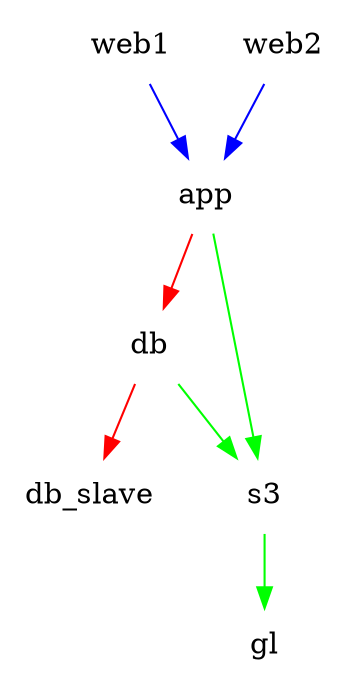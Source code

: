 
digraph G {
    web1 [shape=none, image="./AWS-Arch-Icon-Sets_Feb-18/Compute/Compute_AmazonEC2_instance.png"];
    web2 [shape=none, image="./AWS-Arch-Icon-Sets_Feb-18/Compute/Compute_AmazonEC2_instance.png"];
    app [shape=none, image="./AWS-Arch-Icon-Sets_Feb-18/Compute/Compute_AmazonEC2_instance.png"];
    db  [shape=none, image="./AWS-Arch-Icon-Sets_Feb-18/Database/Database_AmazonRDS_MySQLDBinstance.png"];
    db_slave  [shape=none, image="./AWS-Arch-Icon-Sets_Feb-18/Database/Database_AmazonRDS_MySQLDBinstance.png"];
    s3  [shape=none, image="./AWS-Arch-Icon-Sets_Feb-18/Storage/Storage_AmazonS3.png"];
    gl  [shape=none, image="./AWS-Arch-Icon-Sets_Feb-18/Storage/Storage_AmazonGlacier.png"];
    
    web1 -> app [color="blue"];
    web2 -> app [color="blue"];
    
    app -> db [color="red"];
    db  -> db_slave [color="red"];

    app -> s3 [color="green"];
    db  -> s3 [color="green"];

    s3  -> gl [color="green"];
}


